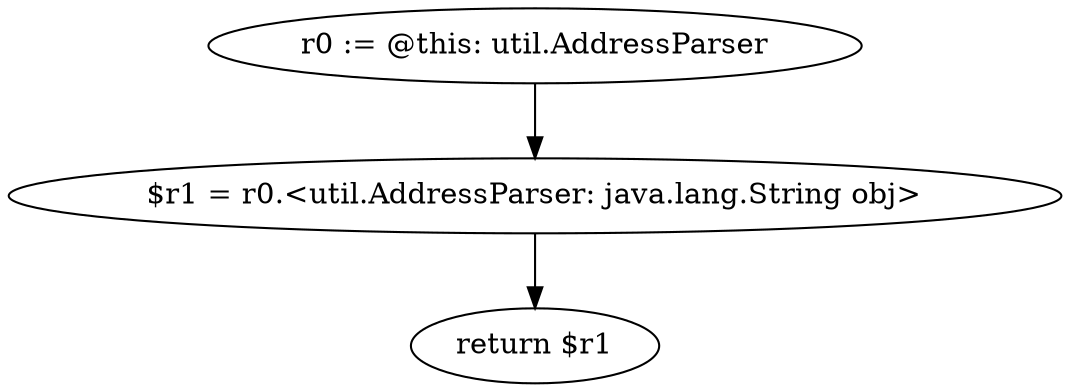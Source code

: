 digraph "unitGraph" {
    "r0 := @this: util.AddressParser"
    "$r1 = r0.<util.AddressParser: java.lang.String obj>"
    "return $r1"
    "r0 := @this: util.AddressParser"->"$r1 = r0.<util.AddressParser: java.lang.String obj>";
    "$r1 = r0.<util.AddressParser: java.lang.String obj>"->"return $r1";
}

